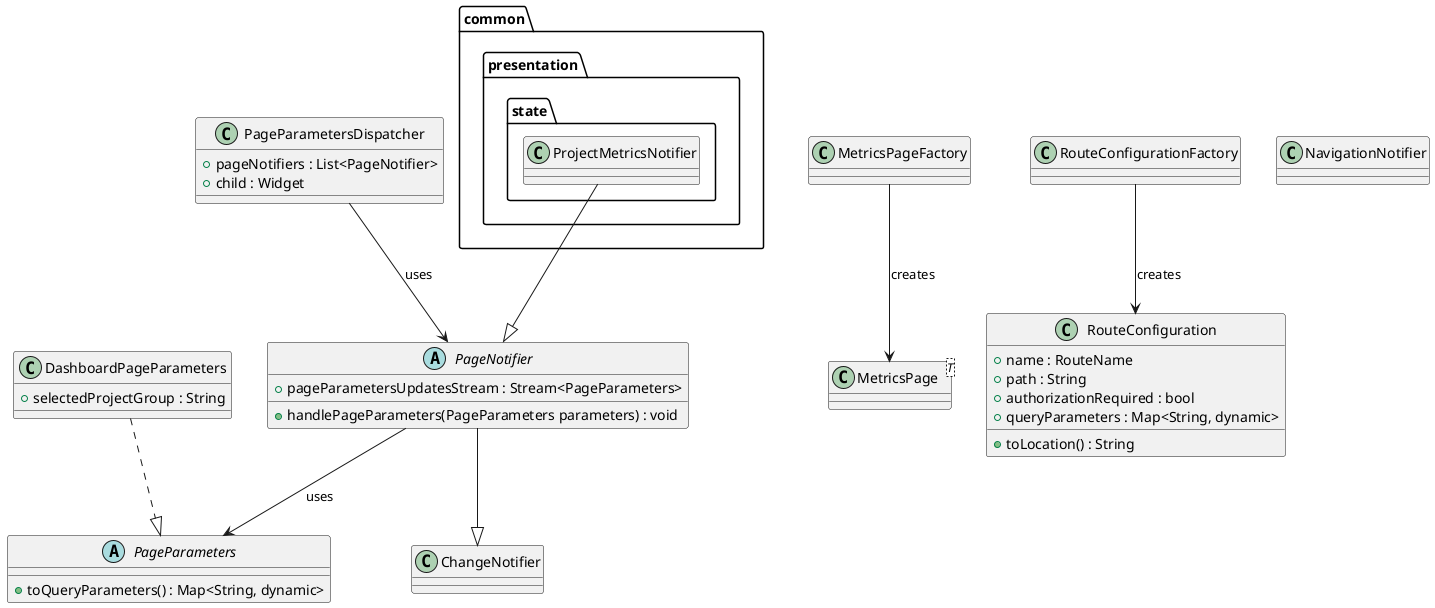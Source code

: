 @startuml

abstract class PageNotifier {
    + pageParametersUpdatesStream : Stream<PageParameters>

    + handlePageParameters(PageParameters parameters) : void
}

class PageParametersDispatcher {
    + pageNotifiers : List<PageNotifier>
    + child : Widget
}

class MetricsPage<T> {}

class MetricsPageFactory {}

class RouteConfiguration {
    + name : RouteName
    + path : String
    + authorizationRequired : bool
    + queryParameters : Map<String, dynamic>

    + toLocation() : String
}

class RouteConfigurationFactory {}

abstract class PageParameters {
    + toQueryParameters() : Map<String, dynamic>
}

class DashboardPageParameters {
    + selectedProjectGroup : String
}

class NavigationNotifier {}

package common {
    package presentation {
        package state {
            class ProjectMetricsNotifier {
            }
        }
    }
}

PageParametersDispatcher --> PageNotifier : uses

PageNotifier --|> ChangeNotifier
PageNotifier --> PageParameters : uses

ProjectMetricsNotifier --|> PageNotifier

MetricsPageFactory --> MetricsPage : creates

RouteConfigurationFactory --> RouteConfiguration : creates

DashboardPageParameters ..|> PageParameters

@enduml